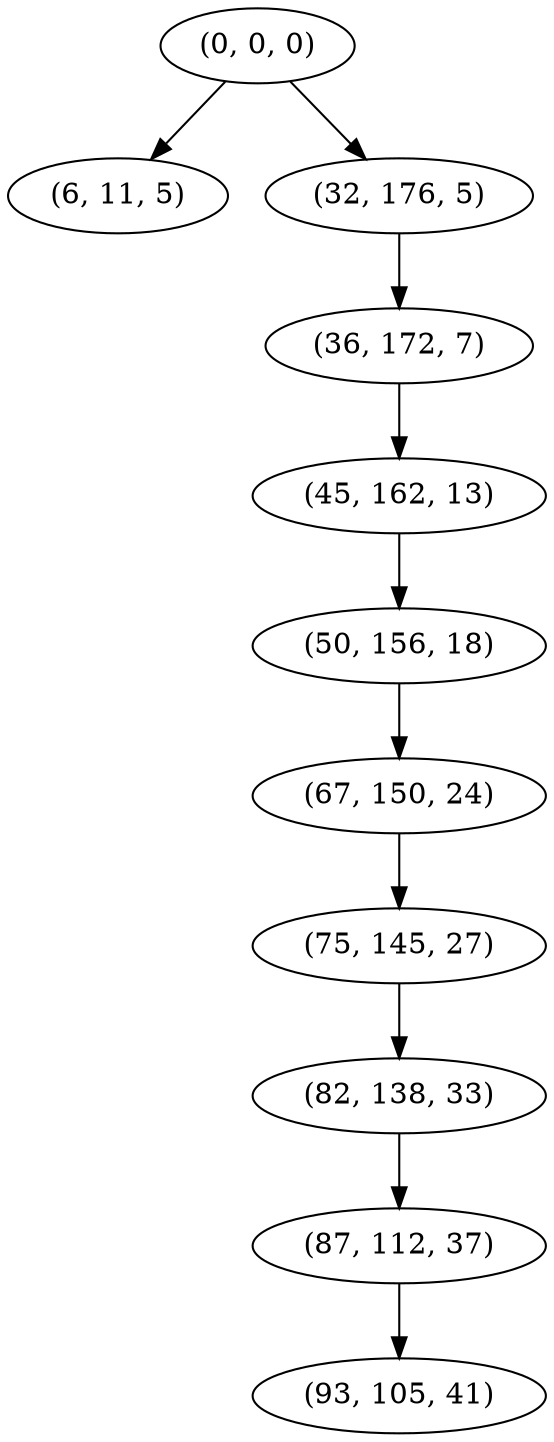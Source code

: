 digraph tree {
    "(0, 0, 0)";
    "(6, 11, 5)";
    "(32, 176, 5)";
    "(36, 172, 7)";
    "(45, 162, 13)";
    "(50, 156, 18)";
    "(67, 150, 24)";
    "(75, 145, 27)";
    "(82, 138, 33)";
    "(87, 112, 37)";
    "(93, 105, 41)";
    "(0, 0, 0)" -> "(6, 11, 5)";
    "(0, 0, 0)" -> "(32, 176, 5)";
    "(32, 176, 5)" -> "(36, 172, 7)";
    "(36, 172, 7)" -> "(45, 162, 13)";
    "(45, 162, 13)" -> "(50, 156, 18)";
    "(50, 156, 18)" -> "(67, 150, 24)";
    "(67, 150, 24)" -> "(75, 145, 27)";
    "(75, 145, 27)" -> "(82, 138, 33)";
    "(82, 138, 33)" -> "(87, 112, 37)";
    "(87, 112, 37)" -> "(93, 105, 41)";
}
